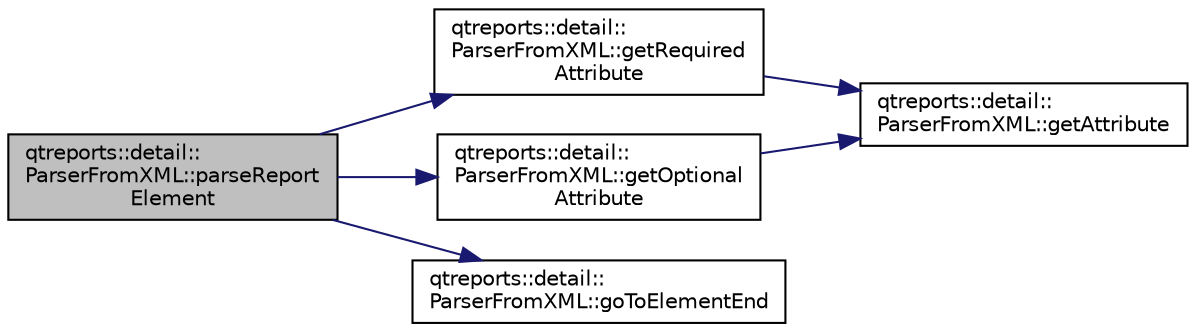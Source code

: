 digraph "qtreports::detail::ParserFromXML::parseReportElement"
{
 // INTERACTIVE_SVG=YES
  bgcolor="transparent";
  edge [fontname="Helvetica",fontsize="10",labelfontname="Helvetica",labelfontsize="10"];
  node [fontname="Helvetica",fontsize="10",shape=record];
  rankdir="LR";
  Node1 [label="qtreports::detail::\lParserFromXML::parseReport\lElement",height=0.2,width=0.4,color="black", fillcolor="grey75", style="filled", fontcolor="black"];
  Node1 -> Node2 [color="midnightblue",fontsize="10",style="solid",fontname="Helvetica"];
  Node2 [label="qtreports::detail::\lParserFromXML::getRequired\lAttribute",height=0.2,width=0.4,color="black",URL="$classqtreports_1_1detail_1_1_parser_from_x_m_l.html#ab1cbf7385fa2d56c5e8526bf97cda9b1",tooltip="Вызывает функцию getAttribute с переданными параметрами и с параметром option - \"обязательный аттрибу..."];
  Node2 -> Node3 [color="midnightblue",fontsize="10",style="solid",fontname="Helvetica"];
  Node3 [label="qtreports::detail::\lParserFromXML::getAttribute",height=0.2,width=0.4,color="black",URL="$classqtreports_1_1detail_1_1_parser_from_x_m_l.html#ad0cab06b62d590495eaa6a16465ed2b4",tooltip="Записывает в data значение аттрибута с именем name текущего тэга "];
  Node1 -> Node4 [color="midnightblue",fontsize="10",style="solid",fontname="Helvetica"];
  Node4 [label="qtreports::detail::\lParserFromXML::getOptional\lAttribute",height=0.2,width=0.4,color="black",URL="$classqtreports_1_1detail_1_1_parser_from_x_m_l.html#a478329a44761310039078ee6871a355d",tooltip="Вызывает функцию getAttribute с переданными параметрами и с параметром option - \"опциональный аттрибу..."];
  Node4 -> Node3 [color="midnightblue",fontsize="10",style="solid",fontname="Helvetica"];
  Node1 -> Node5 [color="midnightblue",fontsize="10",style="solid",fontname="Helvetica"];
  Node5 [label="qtreports::detail::\lParserFromXML::goToElementEnd",height=0.2,width=0.4,color="black",URL="$classqtreports_1_1detail_1_1_parser_from_x_m_l.html#ace9dca09d283384d721c2a985991c9bf",tooltip="Устанавлиает курсор reader(а) к к началу следующего тэга или к концу документа "];
}
